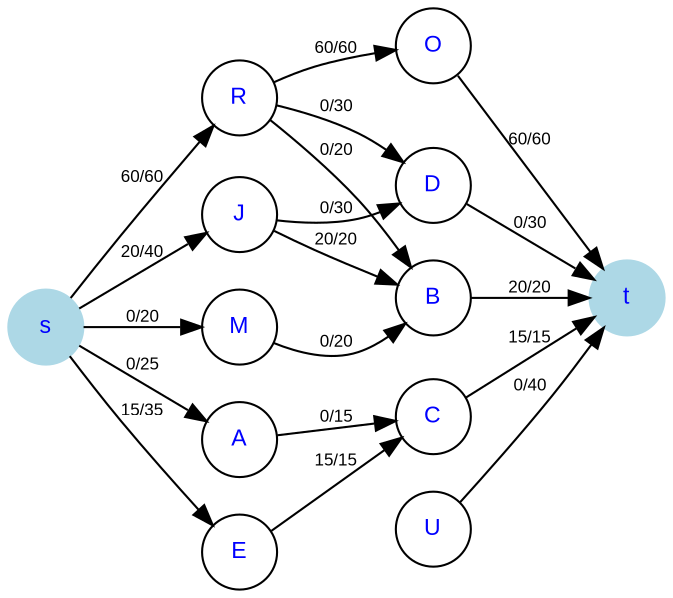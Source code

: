 digraph FlowNetwork { 
        rankdir="LR";  // Left-to-right layout 
        node [ fontname=Arial, fontcolor=blue, fontsize=11];
        edge [ fontname=Arial, fontsize=8 ];
        
        // Nodes 
        S [label="s", shape=circle, style=filled, color=lightblue];
        T [label="t", shape=circle, style=filled, color=lightblue];
        
        J [shape=circle];
 A [shape=circle];
 R [shape=circle];
 E [shape=circle];
 M [shape=circle];
 B [shape=circle];
 U [shape=circle];
 O [shape=circle];
 C [shape=circle];
 D [shape=circle];
 J->B[label="20/20"];
 R->B[label="0/20"];
 M->B[label="0/20"];
 E->C[label="15/15"];
 A->C[label="0/15"];
 R->O[label="60/60"];
 J->D[label="0/30"];
 R->D[label="0/30"];
 S->J[label="20/40"];
 S->R[label="60/60"];
 S->A[label="0/25"];
 S->E[label="15/35"];
 S->M[label="0/20"];
 D->T[label="0/30"];
 B->T[label="20/20"];
 U->T[label="0/40"];
 O->T[label="60/60"];
 C->T[label="15/15"];
 }